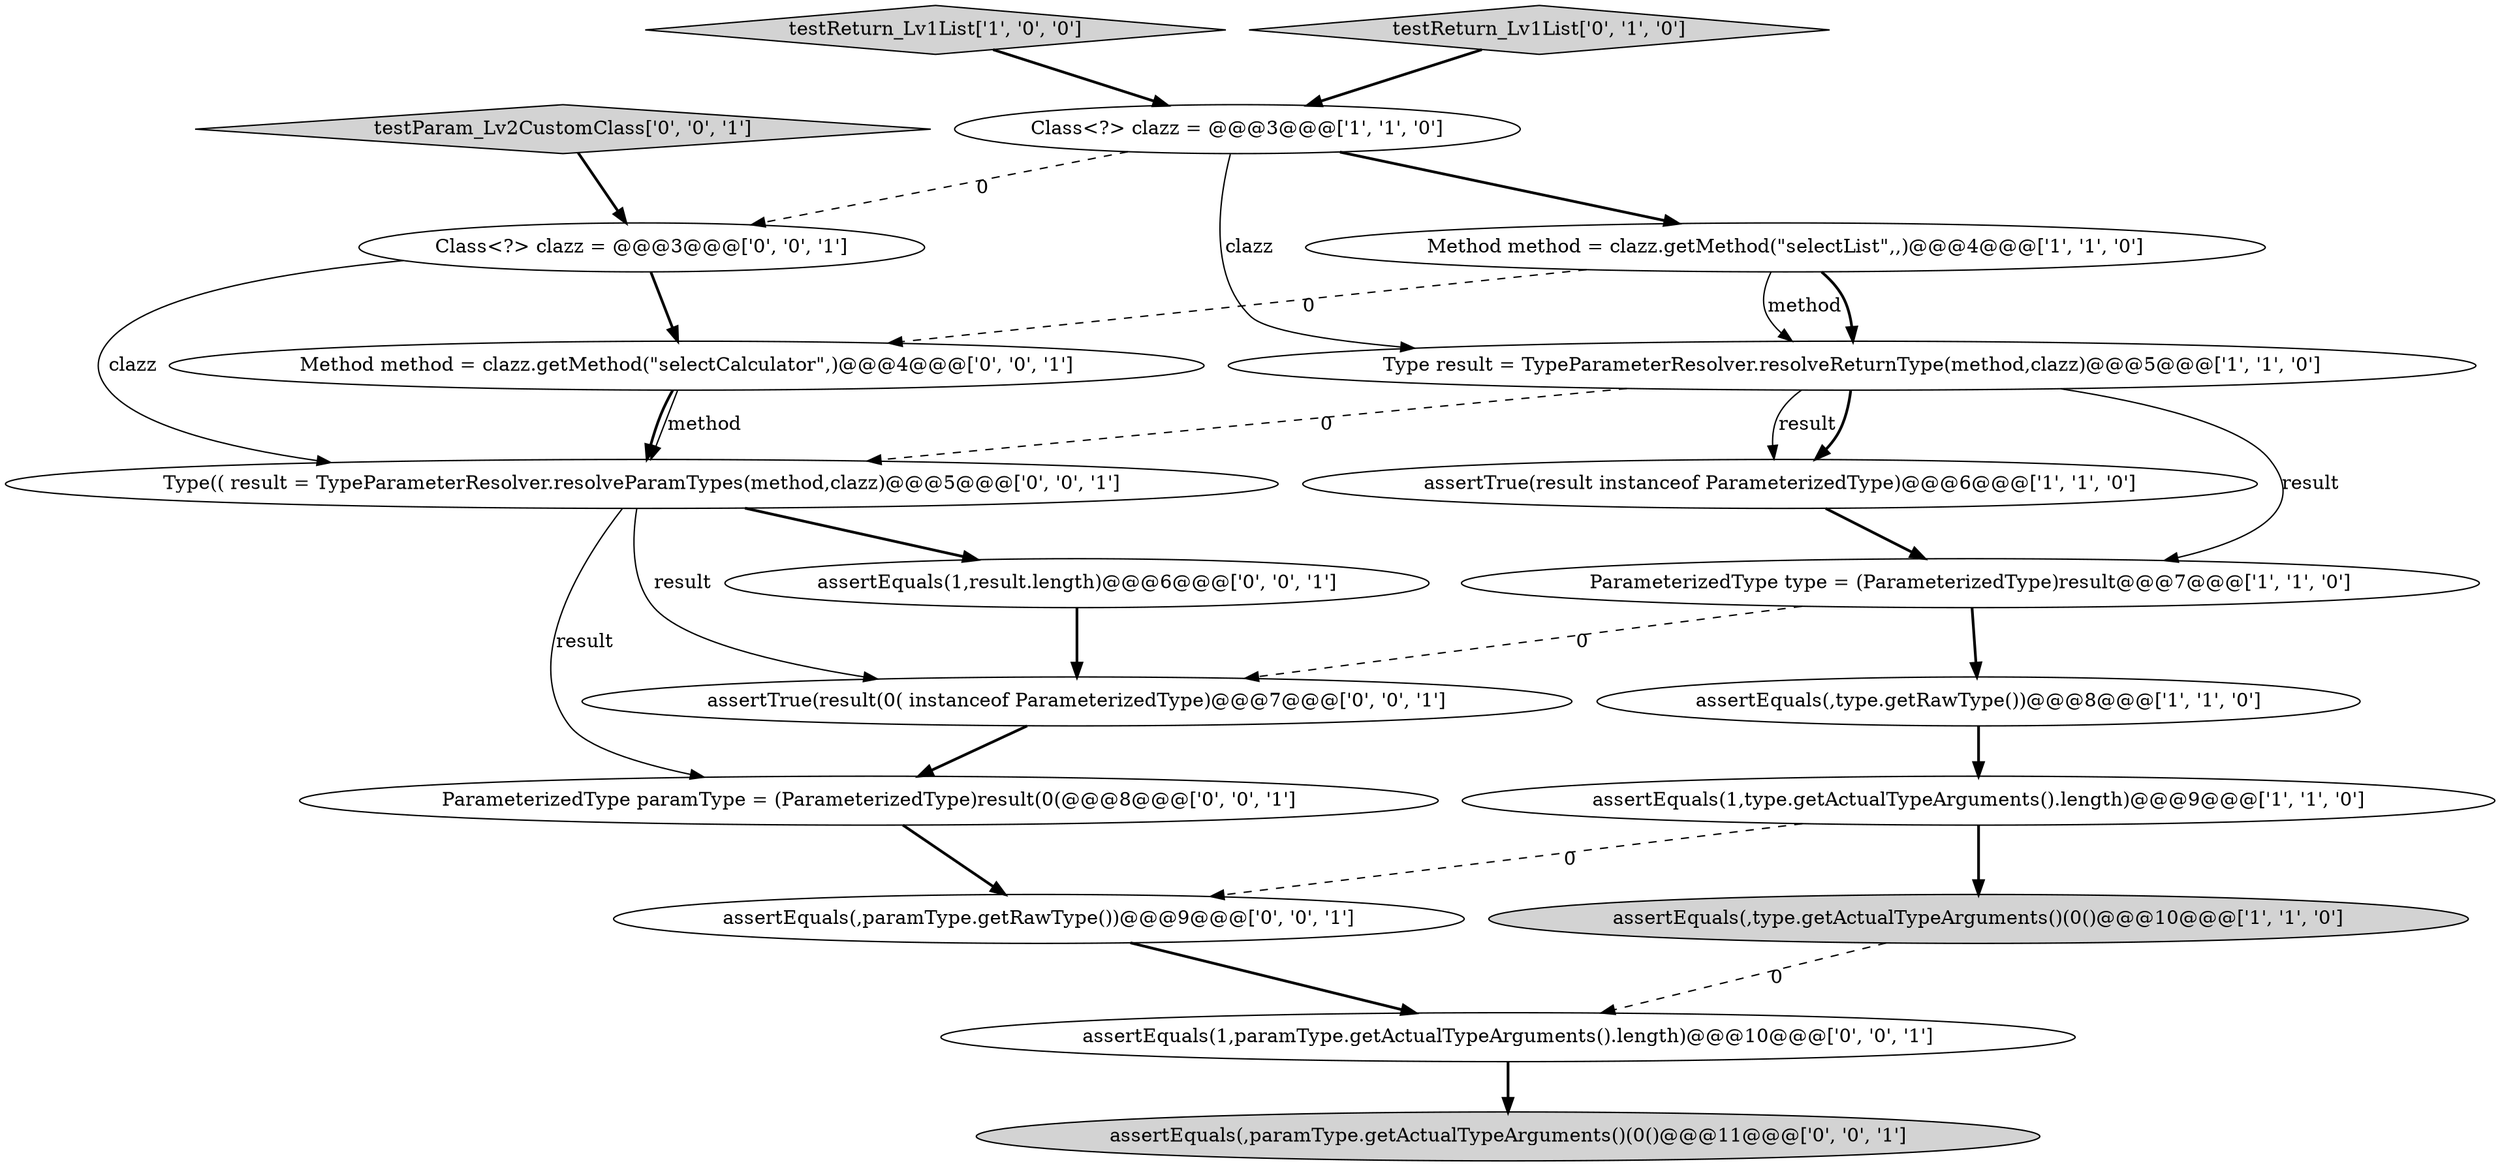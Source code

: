 digraph {
7 [style = filled, label = "Type result = TypeParameterResolver.resolveReturnType(method,clazz)@@@5@@@['1', '1', '0']", fillcolor = white, shape = ellipse image = "AAA0AAABBB1BBB"];
4 [style = filled, label = "Method method = clazz.getMethod(\"selectList\",,)@@@4@@@['1', '1', '0']", fillcolor = white, shape = ellipse image = "AAA0AAABBB1BBB"];
18 [style = filled, label = "ParameterizedType paramType = (ParameterizedType)result(0(@@@8@@@['0', '0', '1']", fillcolor = white, shape = ellipse image = "AAA0AAABBB3BBB"];
10 [style = filled, label = "assertTrue(result(0( instanceof ParameterizedType)@@@7@@@['0', '0', '1']", fillcolor = white, shape = ellipse image = "AAA0AAABBB3BBB"];
1 [style = filled, label = "testReturn_Lv1List['1', '0', '0']", fillcolor = lightgray, shape = diamond image = "AAA0AAABBB1BBB"];
3 [style = filled, label = "assertEquals(1,type.getActualTypeArguments().length)@@@9@@@['1', '1', '0']", fillcolor = white, shape = ellipse image = "AAA0AAABBB1BBB"];
8 [style = filled, label = "assertEquals(,type.getRawType())@@@8@@@['1', '1', '0']", fillcolor = white, shape = ellipse image = "AAA0AAABBB1BBB"];
9 [style = filled, label = "testReturn_Lv1List['0', '1', '0']", fillcolor = lightgray, shape = diamond image = "AAA0AAABBB2BBB"];
11 [style = filled, label = "assertEquals(1,result.length)@@@6@@@['0', '0', '1']", fillcolor = white, shape = ellipse image = "AAA0AAABBB3BBB"];
16 [style = filled, label = "assertEquals(,paramType.getRawType())@@@9@@@['0', '0', '1']", fillcolor = white, shape = ellipse image = "AAA0AAABBB3BBB"];
17 [style = filled, label = "testParam_Lv2CustomClass['0', '0', '1']", fillcolor = lightgray, shape = diamond image = "AAA0AAABBB3BBB"];
0 [style = filled, label = "assertEquals(,type.getActualTypeArguments()(0()@@@10@@@['1', '1', '0']", fillcolor = lightgray, shape = ellipse image = "AAA0AAABBB1BBB"];
19 [style = filled, label = "Type(( result = TypeParameterResolver.resolveParamTypes(method,clazz)@@@5@@@['0', '0', '1']", fillcolor = white, shape = ellipse image = "AAA0AAABBB3BBB"];
15 [style = filled, label = "assertEquals(1,paramType.getActualTypeArguments().length)@@@10@@@['0', '0', '1']", fillcolor = white, shape = ellipse image = "AAA0AAABBB3BBB"];
2 [style = filled, label = "Class<?> clazz = @@@3@@@['1', '1', '0']", fillcolor = white, shape = ellipse image = "AAA0AAABBB1BBB"];
14 [style = filled, label = "assertEquals(,paramType.getActualTypeArguments()(0()@@@11@@@['0', '0', '1']", fillcolor = lightgray, shape = ellipse image = "AAA0AAABBB3BBB"];
13 [style = filled, label = "Method method = clazz.getMethod(\"selectCalculator\",)@@@4@@@['0', '0', '1']", fillcolor = white, shape = ellipse image = "AAA0AAABBB3BBB"];
6 [style = filled, label = "assertTrue(result instanceof ParameterizedType)@@@6@@@['1', '1', '0']", fillcolor = white, shape = ellipse image = "AAA0AAABBB1BBB"];
12 [style = filled, label = "Class<?> clazz = @@@3@@@['0', '0', '1']", fillcolor = white, shape = ellipse image = "AAA0AAABBB3BBB"];
5 [style = filled, label = "ParameterizedType type = (ParameterizedType)result@@@7@@@['1', '1', '0']", fillcolor = white, shape = ellipse image = "AAA0AAABBB1BBB"];
10->18 [style = bold, label=""];
5->8 [style = bold, label=""];
16->15 [style = bold, label=""];
15->14 [style = bold, label=""];
4->7 [style = solid, label="method"];
9->2 [style = bold, label=""];
7->6 [style = solid, label="result"];
2->7 [style = solid, label="clazz"];
19->18 [style = solid, label="result"];
8->3 [style = bold, label=""];
0->15 [style = dashed, label="0"];
19->11 [style = bold, label=""];
7->5 [style = solid, label="result"];
2->4 [style = bold, label=""];
4->7 [style = bold, label=""];
3->0 [style = bold, label=""];
12->19 [style = solid, label="clazz"];
12->13 [style = bold, label=""];
2->12 [style = dashed, label="0"];
6->5 [style = bold, label=""];
13->19 [style = bold, label=""];
17->12 [style = bold, label=""];
19->10 [style = solid, label="result"];
5->10 [style = dashed, label="0"];
7->19 [style = dashed, label="0"];
11->10 [style = bold, label=""];
7->6 [style = bold, label=""];
1->2 [style = bold, label=""];
4->13 [style = dashed, label="0"];
13->19 [style = solid, label="method"];
3->16 [style = dashed, label="0"];
18->16 [style = bold, label=""];
}
